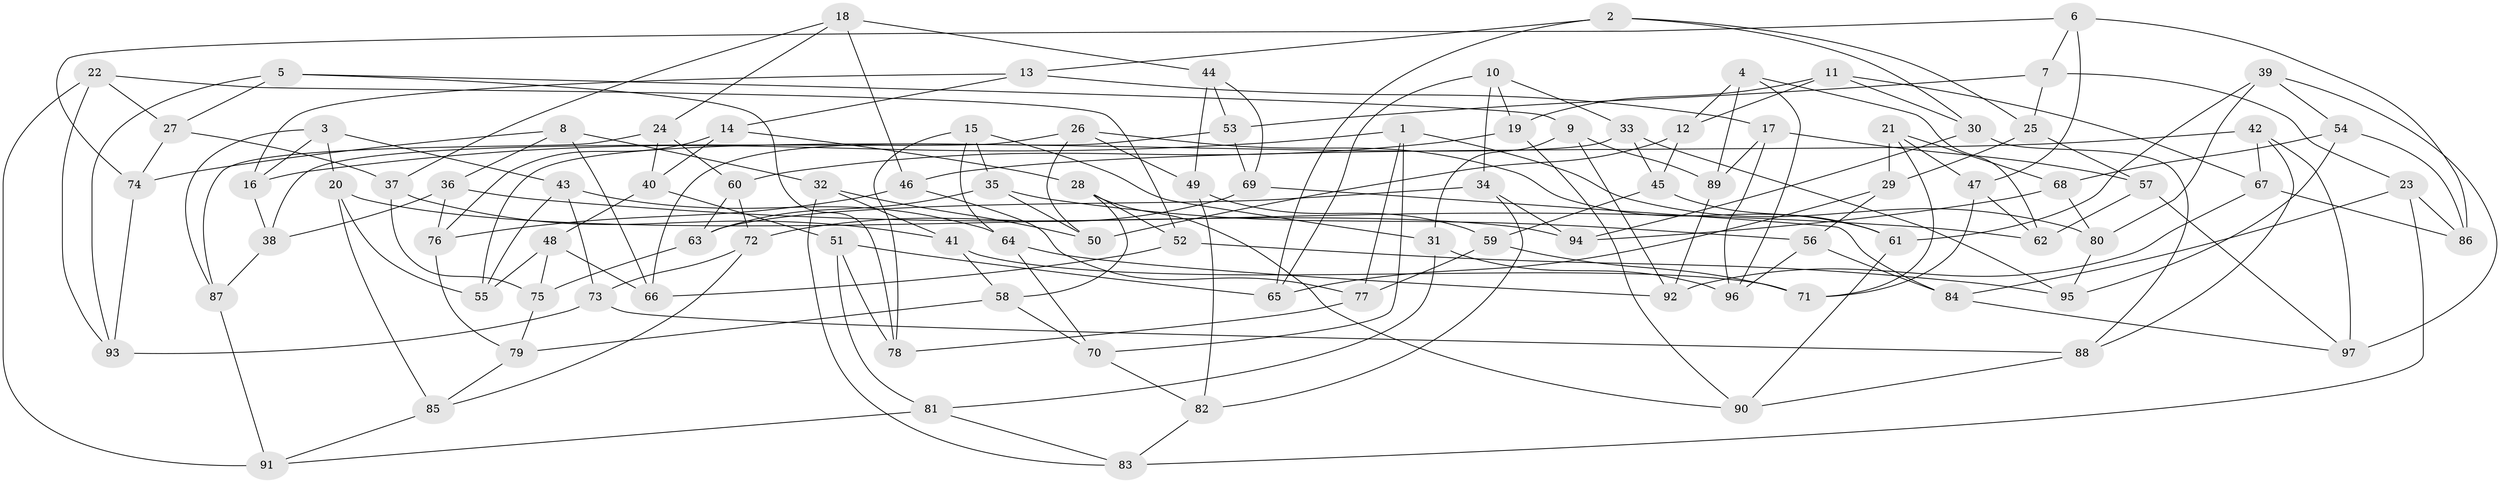 // coarse degree distribution, {4: 0.3103448275862069, 14: 0.034482758620689655, 6: 0.13793103448275862, 3: 0.10344827586206896, 8: 0.06896551724137931, 10: 0.10344827586206896, 5: 0.06896551724137931, 9: 0.06896551724137931, 18: 0.034482758620689655, 7: 0.034482758620689655, 12: 0.034482758620689655}
// Generated by graph-tools (version 1.1) at 2025/20/03/04/25 18:20:53]
// undirected, 97 vertices, 194 edges
graph export_dot {
graph [start="1"]
  node [color=gray90,style=filled];
  1;
  2;
  3;
  4;
  5;
  6;
  7;
  8;
  9;
  10;
  11;
  12;
  13;
  14;
  15;
  16;
  17;
  18;
  19;
  20;
  21;
  22;
  23;
  24;
  25;
  26;
  27;
  28;
  29;
  30;
  31;
  32;
  33;
  34;
  35;
  36;
  37;
  38;
  39;
  40;
  41;
  42;
  43;
  44;
  45;
  46;
  47;
  48;
  49;
  50;
  51;
  52;
  53;
  54;
  55;
  56;
  57;
  58;
  59;
  60;
  61;
  62;
  63;
  64;
  65;
  66;
  67;
  68;
  69;
  70;
  71;
  72;
  73;
  74;
  75;
  76;
  77;
  78;
  79;
  80;
  81;
  82;
  83;
  84;
  85;
  86;
  87;
  88;
  89;
  90;
  91;
  92;
  93;
  94;
  95;
  96;
  97;
  1 -- 80;
  1 -- 70;
  1 -- 77;
  1 -- 16;
  2 -- 30;
  2 -- 25;
  2 -- 65;
  2 -- 13;
  3 -- 43;
  3 -- 16;
  3 -- 20;
  3 -- 87;
  4 -- 62;
  4 -- 12;
  4 -- 89;
  4 -- 96;
  5 -- 78;
  5 -- 9;
  5 -- 27;
  5 -- 93;
  6 -- 47;
  6 -- 74;
  6 -- 86;
  6 -- 7;
  7 -- 25;
  7 -- 53;
  7 -- 23;
  8 -- 36;
  8 -- 32;
  8 -- 66;
  8 -- 74;
  9 -- 89;
  9 -- 92;
  9 -- 31;
  10 -- 33;
  10 -- 65;
  10 -- 34;
  10 -- 19;
  11 -- 67;
  11 -- 30;
  11 -- 12;
  11 -- 19;
  12 -- 45;
  12 -- 50;
  13 -- 17;
  13 -- 16;
  13 -- 14;
  14 -- 28;
  14 -- 76;
  14 -- 40;
  15 -- 64;
  15 -- 35;
  15 -- 78;
  15 -- 31;
  16 -- 38;
  17 -- 96;
  17 -- 89;
  17 -- 57;
  18 -- 46;
  18 -- 37;
  18 -- 24;
  18 -- 44;
  19 -- 90;
  19 -- 60;
  20 -- 94;
  20 -- 85;
  20 -- 55;
  21 -- 29;
  21 -- 71;
  21 -- 47;
  21 -- 68;
  22 -- 93;
  22 -- 52;
  22 -- 91;
  22 -- 27;
  23 -- 84;
  23 -- 86;
  23 -- 83;
  24 -- 40;
  24 -- 87;
  24 -- 60;
  25 -- 29;
  25 -- 57;
  26 -- 50;
  26 -- 61;
  26 -- 38;
  26 -- 49;
  27 -- 74;
  27 -- 37;
  28 -- 52;
  28 -- 90;
  28 -- 58;
  29 -- 56;
  29 -- 65;
  30 -- 88;
  30 -- 94;
  31 -- 96;
  31 -- 81;
  32 -- 50;
  32 -- 83;
  32 -- 41;
  33 -- 45;
  33 -- 55;
  33 -- 95;
  34 -- 82;
  34 -- 94;
  34 -- 63;
  35 -- 63;
  35 -- 50;
  35 -- 56;
  36 -- 38;
  36 -- 62;
  36 -- 76;
  37 -- 41;
  37 -- 75;
  38 -- 87;
  39 -- 80;
  39 -- 54;
  39 -- 97;
  39 -- 61;
  40 -- 51;
  40 -- 48;
  41 -- 58;
  41 -- 71;
  42 -- 67;
  42 -- 97;
  42 -- 46;
  42 -- 88;
  43 -- 64;
  43 -- 73;
  43 -- 55;
  44 -- 53;
  44 -- 49;
  44 -- 69;
  45 -- 59;
  45 -- 61;
  46 -- 77;
  46 -- 76;
  47 -- 71;
  47 -- 62;
  48 -- 75;
  48 -- 66;
  48 -- 55;
  49 -- 59;
  49 -- 82;
  51 -- 65;
  51 -- 78;
  51 -- 81;
  52 -- 66;
  52 -- 95;
  53 -- 66;
  53 -- 69;
  54 -- 68;
  54 -- 86;
  54 -- 95;
  56 -- 84;
  56 -- 96;
  57 -- 62;
  57 -- 97;
  58 -- 70;
  58 -- 79;
  59 -- 71;
  59 -- 77;
  60 -- 63;
  60 -- 72;
  61 -- 90;
  63 -- 75;
  64 -- 70;
  64 -- 92;
  67 -- 86;
  67 -- 92;
  68 -- 94;
  68 -- 80;
  69 -- 72;
  69 -- 84;
  70 -- 82;
  72 -- 73;
  72 -- 85;
  73 -- 88;
  73 -- 93;
  74 -- 93;
  75 -- 79;
  76 -- 79;
  77 -- 78;
  79 -- 85;
  80 -- 95;
  81 -- 91;
  81 -- 83;
  82 -- 83;
  84 -- 97;
  85 -- 91;
  87 -- 91;
  88 -- 90;
  89 -- 92;
}
